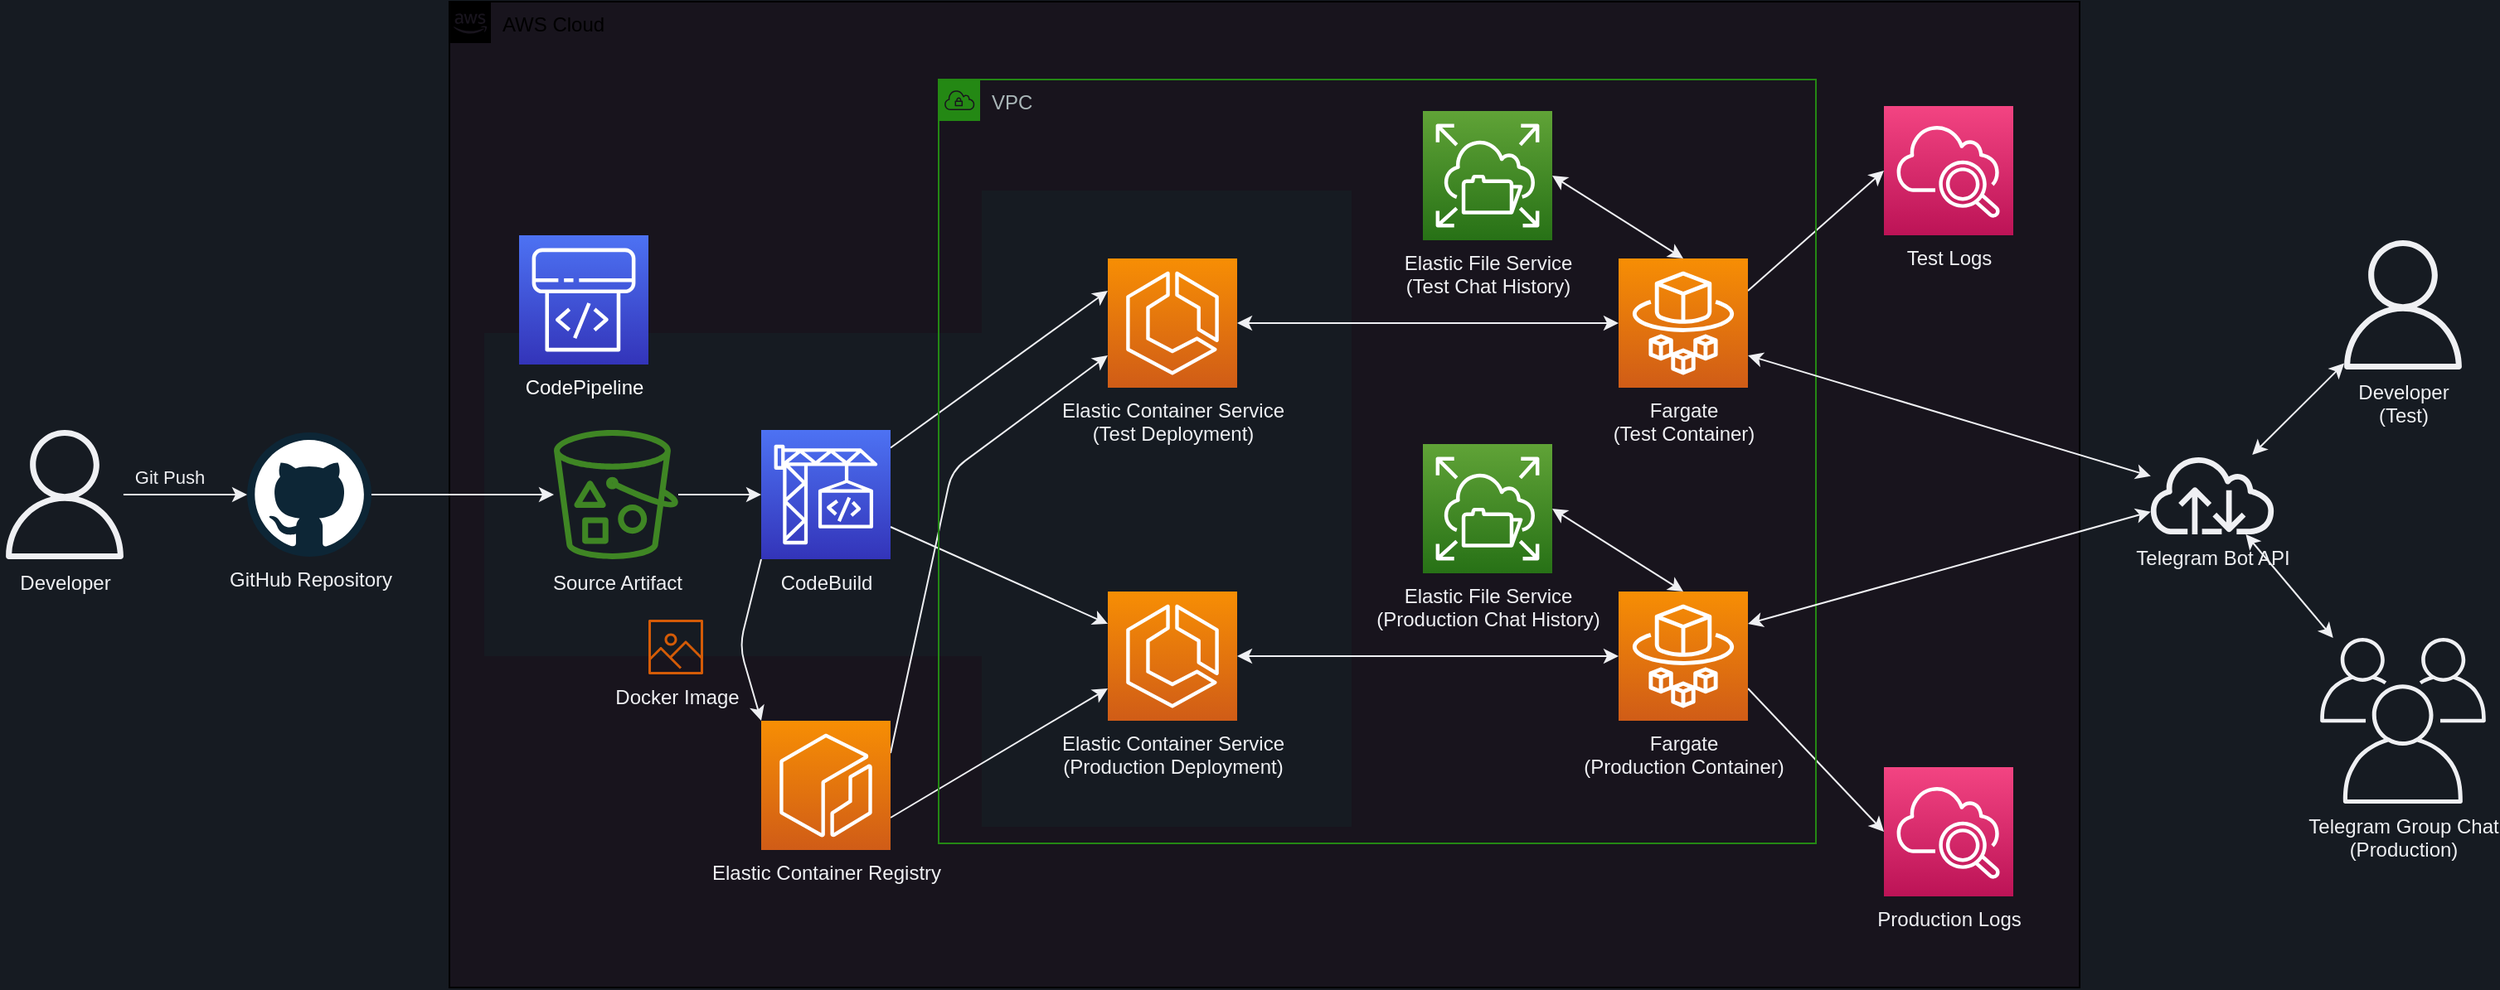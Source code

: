 <mxfile>
    <diagram id="OdDofp1JgSiZ3Kcg-Kp7" name="Page-1">
        <mxGraphModel dx="3449" dy="1312" grid="0" gridSize="10" guides="1" tooltips="1" connect="1" arrows="1" fold="1" page="1" pageScale="1" pageWidth="1600" pageHeight="900" background="#161b22" math="0" shadow="0">
            <root>
                <mxCell id="0"/>
                <mxCell id="1" parent="0"/>
                <mxCell id="11" value="AWS Cloud" style="points=[[0,0],[0.25,0],[0.5,0],[0.75,0],[1,0],[1,0.25],[1,0.5],[1,0.75],[1,1],[0.75,1],[0.5,1],[0.25,1],[0,1],[0,0.75],[0,0.5],[0,0.25]];outlineConnect=0;html=1;whiteSpace=wrap;fontSize=12;fontStyle=0;container=1;pointerEvents=0;collapsible=0;recursiveResize=0;shape=mxgraph.aws4.group;grIcon=mxgraph.aws4.group_aws_cloud_alt;verticalAlign=top;align=left;spacingLeft=30;dashed=0;fillColor=#18141D;fillStyle=solid;" vertex="1" parent="1">
                    <mxGeometry x="-1278" y="153" width="983" height="595" as="geometry"/>
                </mxCell>
                <mxCell id="62" value="" style="fillColor=#161b22;strokeColor=none;dashed=0;verticalAlign=top;fontStyle=0;fontColor=#EFF0F3;rounded=0;" vertex="1" parent="11">
                    <mxGeometry x="321" y="114" width="223" height="384" as="geometry"/>
                </mxCell>
                <mxCell id="14" value="" style="fillColor=#161b22;strokeColor=none;dashed=0;verticalAlign=top;fontStyle=0;fontColor=#EFF0F3;rounded=0;" vertex="1" parent="11">
                    <mxGeometry x="21" y="200" width="348" height="195" as="geometry"/>
                </mxCell>
                <mxCell id="4" value="&lt;font color=&quot;#ffffff&quot;&gt;CodePipeline&lt;/font&gt;" style="sketch=0;points=[[0,0,0],[0.25,0,0],[0.5,0,0],[0.75,0,0],[1,0,0],[0,1,0],[0.25,1,0],[0.5,1,0],[0.75,1,0],[1,1,0],[0,0.25,0],[0,0.5,0],[0,0.75,0],[1,0.25,0],[1,0.5,0],[1,0.75,0]];outlineConnect=0;fontColor=#232F3E;gradientColor=#4D72F3;gradientDirection=north;fillColor=#3334B9;strokeColor=#ffffff;dashed=0;verticalLabelPosition=bottom;verticalAlign=top;align=center;html=1;fontSize=12;fontStyle=0;aspect=fixed;shape=mxgraph.aws4.resourceIcon;resIcon=mxgraph.aws4.codepipeline;" vertex="1" parent="11">
                    <mxGeometry x="42" y="141" width="78" height="78" as="geometry"/>
                </mxCell>
                <mxCell id="32" style="edgeStyle=none;html=1;entryX=0;entryY=0;entryDx=0;entryDy=0;entryPerimeter=0;fontColor=#EFF0F3;exitX=0;exitY=1;exitDx=0;exitDy=0;exitPerimeter=0;strokeColor=#EFF0F3;" edge="1" parent="11" source="2" target="5">
                    <mxGeometry relative="1" as="geometry">
                        <Array as="points">
                            <mxPoint x="175" y="389"/>
                        </Array>
                    </mxGeometry>
                </mxCell>
                <mxCell id="36" value="" style="edgeStyle=none;html=1;fontColor=#EFF0F3;entryX=0;entryY=0.25;entryDx=0;entryDy=0;entryPerimeter=0;shadow=0;strokeColor=#EFF0F3;" edge="1" parent="11" source="2" target="31">
                    <mxGeometry relative="1" as="geometry"/>
                </mxCell>
                <mxCell id="65" style="edgeStyle=none;html=1;exitX=1;exitY=0.75;exitDx=0;exitDy=0;exitPerimeter=0;entryX=0;entryY=0.25;entryDx=0;entryDy=0;entryPerimeter=0;shadow=0;fontColor=#EFF0F3;strokeColor=#EFF0F3;" edge="1" parent="11" source="2" target="6">
                    <mxGeometry relative="1" as="geometry"/>
                </mxCell>
                <mxCell id="2" value="&lt;font color=&quot;#eff0f3&quot;&gt;CodeBuild&lt;/font&gt;" style="sketch=0;points=[[0,0,0],[0.25,0,0],[0.5,0,0],[0.75,0,0],[1,0,0],[0,1,0],[0.25,1,0],[0.5,1,0],[0.75,1,0],[1,1,0],[0,0.25,0],[0,0.5,0],[0,0.75,0],[1,0.25,0],[1,0.5,0],[1,0.75,0]];outlineConnect=0;fontColor=#232F3E;gradientColor=#4D72F3;gradientDirection=north;fillColor=#3334B9;strokeColor=#ffffff;dashed=0;verticalLabelPosition=bottom;verticalAlign=top;align=center;html=1;fontSize=12;fontStyle=0;aspect=fixed;shape=mxgraph.aws4.resourceIcon;resIcon=mxgraph.aws4.codebuild;" vertex="1" parent="11">
                    <mxGeometry x="188" y="258.5" width="78" height="78" as="geometry"/>
                </mxCell>
                <mxCell id="8" value="&lt;font color=&quot;#eff0f3&quot;&gt;Docker Image&lt;/font&gt;" style="sketch=0;outlineConnect=0;fontColor=#232F3E;gradientColor=none;fillColor=#D45B07;strokeColor=none;dashed=0;verticalLabelPosition=bottom;verticalAlign=top;align=center;html=1;fontSize=12;fontStyle=0;aspect=fixed;pointerEvents=1;shape=mxgraph.aws4.container_registry_image;" vertex="1" parent="11">
                    <mxGeometry x="120" y="373" width="33" height="33" as="geometry"/>
                </mxCell>
                <mxCell id="63" style="edgeStyle=none;html=1;exitX=1;exitY=0.25;exitDx=0;exitDy=0;exitPerimeter=0;entryX=0;entryY=0.75;entryDx=0;entryDy=0;entryPerimeter=0;shadow=0;fontColor=#EFF0F3;strokeColor=#EFF0F3;" edge="1" parent="11" source="5" target="31">
                    <mxGeometry relative="1" as="geometry">
                        <Array as="points">
                            <mxPoint x="303" y="283"/>
                        </Array>
                    </mxGeometry>
                </mxCell>
                <mxCell id="64" style="edgeStyle=none;html=1;exitX=1;exitY=0.75;exitDx=0;exitDy=0;exitPerimeter=0;entryX=0;entryY=0.75;entryDx=0;entryDy=0;entryPerimeter=0;shadow=0;fontColor=#EFF0F3;strokeColor=#EFF0F3;" edge="1" parent="11" source="5" target="6">
                    <mxGeometry relative="1" as="geometry"/>
                </mxCell>
                <mxCell id="5" value="&lt;font color=&quot;#eff0f3&quot;&gt;Elastic Container Registry&lt;/font&gt;" style="sketch=0;points=[[0,0,0],[0.25,0,0],[0.5,0,0],[0.75,0,0],[1,0,0],[0,1,0],[0.25,1,0],[0.5,1,0],[0.75,1,0],[1,1,0],[0,0.25,0],[0,0.5,0],[0,0.75,0],[1,0.25,0],[1,0.5,0],[1,0.75,0]];outlineConnect=0;fontColor=#232F3E;gradientColor=#F78E04;gradientDirection=north;fillColor=#D05C17;strokeColor=#ffffff;dashed=0;verticalLabelPosition=bottom;verticalAlign=top;align=center;html=1;fontSize=12;fontStyle=0;aspect=fixed;shape=mxgraph.aws4.resourceIcon;resIcon=mxgraph.aws4.ecr;" vertex="1" parent="11">
                    <mxGeometry x="188" y="434" width="78" height="78" as="geometry"/>
                </mxCell>
                <mxCell id="30" value="" style="edgeStyle=none;html=1;fontColor=#EFF0F3;strokeColor=#EFF0F3;" edge="1" parent="11" source="17" target="2">
                    <mxGeometry relative="1" as="geometry"/>
                </mxCell>
                <mxCell id="17" value="&lt;font color=&quot;#eff0f3&quot;&gt;Source Artifact&lt;/font&gt;" style="sketch=0;outlineConnect=0;fontColor=#232F3E;gradientColor=none;fillColor=#3F8624;strokeColor=none;dashed=0;verticalLabelPosition=bottom;verticalAlign=top;align=center;html=1;fontSize=12;fontStyle=0;aspect=fixed;pointerEvents=1;shape=mxgraph.aws4.bucket_with_objects;" vertex="1" parent="11">
                    <mxGeometry x="63" y="258.5" width="75" height="78" as="geometry"/>
                </mxCell>
                <mxCell id="67" style="edgeStyle=none;sketch=0;html=1;exitX=1;exitY=0.5;exitDx=0;exitDy=0;exitPerimeter=0;entryX=0;entryY=0.5;entryDx=0;entryDy=0;entryPerimeter=0;shadow=0;fontColor=#EFF0F3;startArrow=classic;startFill=1;strokeColor=#EFF0F3;" edge="1" parent="11" source="6" target="7">
                    <mxGeometry relative="1" as="geometry"/>
                </mxCell>
                <mxCell id="6" value="&lt;font color=&quot;#eff0f3&quot;&gt;Elastic Container Service&lt;br&gt;(Production Deployment)&lt;br&gt;&lt;/font&gt;" style="sketch=0;points=[[0,0,0],[0.25,0,0],[0.5,0,0],[0.75,0,0],[1,0,0],[0,1,0],[0.25,1,0],[0.5,1,0],[0.75,1,0],[1,1,0],[0,0.25,0],[0,0.5,0],[0,0.75,0],[1,0.25,0],[1,0.5,0],[1,0.75,0]];outlineConnect=0;fontColor=#232F3E;gradientColor=#F78E04;gradientDirection=north;fillColor=#D05C17;strokeColor=#ffffff;dashed=0;verticalLabelPosition=bottom;verticalAlign=top;align=center;html=1;fontSize=12;fontStyle=0;aspect=fixed;shape=mxgraph.aws4.resourceIcon;resIcon=mxgraph.aws4.ecs;" vertex="1" parent="11">
                    <mxGeometry x="397" y="356" width="78" height="78" as="geometry"/>
                </mxCell>
                <mxCell id="66" style="edgeStyle=none;html=1;exitX=1;exitY=0.5;exitDx=0;exitDy=0;exitPerimeter=0;entryX=0;entryY=0.5;entryDx=0;entryDy=0;entryPerimeter=0;shadow=0;fontColor=#EFF0F3;startArrow=classic;startFill=1;strokeColor=#EFF0F3;" edge="1" parent="11" source="31" target="38">
                    <mxGeometry relative="1" as="geometry"/>
                </mxCell>
                <mxCell id="31" value="&lt;font color=&quot;#eff0f3&quot;&gt;Elastic Container Service&lt;br&gt;(Test Deployment)&lt;br&gt;&lt;/font&gt;" style="sketch=0;points=[[0,0,0],[0.25,0,0],[0.5,0,0],[0.75,0,0],[1,0,0],[0,1,0],[0.25,1,0],[0.5,1,0],[0.75,1,0],[1,1,0],[0,0.25,0],[0,0.5,0],[0,0.75,0],[1,0.25,0],[1,0.5,0],[1,0.75,0]];outlineConnect=0;fontColor=#232F3E;gradientColor=#F78E04;gradientDirection=north;fillColor=#D05C17;strokeColor=#ffffff;dashed=0;verticalLabelPosition=bottom;verticalAlign=top;align=center;html=1;fontSize=12;fontStyle=0;aspect=fixed;shape=mxgraph.aws4.resourceIcon;resIcon=mxgraph.aws4.ecs;" vertex="1" parent="11">
                    <mxGeometry x="397" y="155" width="78" height="78" as="geometry"/>
                </mxCell>
                <mxCell id="76" style="edgeStyle=none;sketch=0;html=1;exitX=1;exitY=0.75;exitDx=0;exitDy=0;exitPerimeter=0;entryX=0;entryY=0.5;entryDx=0;entryDy=0;entryPerimeter=0;shadow=0;fontColor=#EFF0F3;startArrow=none;startFill=0;strokeColor=#EFF0F3;" edge="1" parent="11" source="7" target="61">
                    <mxGeometry relative="1" as="geometry"/>
                </mxCell>
                <mxCell id="7" value="&lt;font color=&quot;#eff0f3&quot;&gt;Fargate&lt;br&gt;(Production Container)&lt;br&gt;&lt;/font&gt;" style="sketch=0;points=[[0,0,0],[0.25,0,0],[0.5,0,0],[0.75,0,0],[1,0,0],[0,1,0],[0.25,1,0],[0.5,1,0],[0.75,1,0],[1,1,0],[0,0.25,0],[0,0.5,0],[0,0.75,0],[1,0.25,0],[1,0.5,0],[1,0.75,0]];outlineConnect=0;fontColor=#232F3E;gradientColor=#F78E04;gradientDirection=north;fillColor=#D05C17;strokeColor=#ffffff;dashed=0;verticalLabelPosition=bottom;verticalAlign=top;align=center;html=1;fontSize=12;fontStyle=0;aspect=fixed;shape=mxgraph.aws4.resourceIcon;resIcon=mxgraph.aws4.fargate;" vertex="1" parent="11">
                    <mxGeometry x="705" y="356" width="78" height="78" as="geometry"/>
                </mxCell>
                <mxCell id="75" style="edgeStyle=none;sketch=0;html=1;exitX=1;exitY=0.25;exitDx=0;exitDy=0;exitPerimeter=0;entryX=0;entryY=0.5;entryDx=0;entryDy=0;entryPerimeter=0;shadow=0;fontColor=#EFF0F3;startArrow=none;startFill=0;strokeColor=#EFF0F3;" edge="1" parent="11" source="38" target="70">
                    <mxGeometry relative="1" as="geometry"/>
                </mxCell>
                <mxCell id="38" value="&lt;font color=&quot;#eff0f3&quot;&gt;Fargate&lt;br&gt;(Test Container)&lt;br&gt;&lt;/font&gt;" style="sketch=0;points=[[0,0,0],[0.25,0,0],[0.5,0,0],[0.75,0,0],[1,0,0],[0,1,0],[0.25,1,0],[0.5,1,0],[0.75,1,0],[1,1,0],[0,0.25,0],[0,0.5,0],[0,0.75,0],[1,0.25,0],[1,0.5,0],[1,0.75,0]];outlineConnect=0;fontColor=#232F3E;gradientColor=#F78E04;gradientDirection=north;fillColor=#D05C17;strokeColor=#ffffff;dashed=0;verticalLabelPosition=bottom;verticalAlign=top;align=center;html=1;fontSize=12;fontStyle=0;aspect=fixed;shape=mxgraph.aws4.resourceIcon;resIcon=mxgraph.aws4.fargate;" vertex="1" parent="11">
                    <mxGeometry x="705" y="155" width="78" height="78" as="geometry"/>
                </mxCell>
                <mxCell id="68" style="edgeStyle=none;sketch=0;html=1;exitX=1;exitY=0.5;exitDx=0;exitDy=0;exitPerimeter=0;entryX=0.5;entryY=0;entryDx=0;entryDy=0;entryPerimeter=0;shadow=0;fontColor=#EFF0F3;startArrow=classic;startFill=1;strokeColor=#EFF0F3;" edge="1" parent="11" source="48" target="38">
                    <mxGeometry relative="1" as="geometry"/>
                </mxCell>
                <mxCell id="48" value="&lt;font color=&quot;#eff0f3&quot;&gt;Elastic File Service&lt;br&gt;(Test Chat History)&lt;br&gt;&lt;/font&gt;" style="sketch=0;points=[[0,0,0],[0.25,0,0],[0.5,0,0],[0.75,0,0],[1,0,0],[0,1,0],[0.25,1,0],[0.5,1,0],[0.75,1,0],[1,1,0],[0,0.25,0],[0,0.5,0],[0,0.75,0],[1,0.25,0],[1,0.5,0],[1,0.75,0]];outlineConnect=0;fontColor=#232F3E;gradientColor=#60A337;gradientDirection=north;fillColor=#277116;strokeColor=#ffffff;dashed=0;verticalLabelPosition=bottom;verticalAlign=top;align=center;html=1;fontSize=12;fontStyle=0;aspect=fixed;shape=mxgraph.aws4.resourceIcon;resIcon=mxgraph.aws4.elastic_file_system;" vertex="1" parent="11">
                    <mxGeometry x="587" y="66" width="78" height="78" as="geometry"/>
                </mxCell>
                <mxCell id="69" style="edgeStyle=none;sketch=0;html=1;exitX=1;exitY=0.5;exitDx=0;exitDy=0;exitPerimeter=0;entryX=0.5;entryY=0;entryDx=0;entryDy=0;entryPerimeter=0;shadow=0;fontColor=#EFF0F3;startArrow=classic;startFill=1;strokeColor=#EFF0F3;" edge="1" parent="11" source="18" target="7">
                    <mxGeometry relative="1" as="geometry"/>
                </mxCell>
                <mxCell id="18" value="&lt;font color=&quot;#eff0f3&quot;&gt;Elastic File Service&lt;br&gt;(Production Chat History)&lt;br&gt;&lt;/font&gt;" style="sketch=0;points=[[0,0,0],[0.25,0,0],[0.5,0,0],[0.75,0,0],[1,0,0],[0,1,0],[0.25,1,0],[0.5,1,0],[0.75,1,0],[1,1,0],[0,0.25,0],[0,0.5,0],[0,0.75,0],[1,0.25,0],[1,0.5,0],[1,0.75,0]];outlineConnect=0;fontColor=#232F3E;gradientColor=#60A337;gradientDirection=north;fillColor=#277116;strokeColor=#ffffff;dashed=0;verticalLabelPosition=bottom;verticalAlign=top;align=center;html=1;fontSize=12;fontStyle=0;aspect=fixed;shape=mxgraph.aws4.resourceIcon;resIcon=mxgraph.aws4.elastic_file_system;" vertex="1" parent="11">
                    <mxGeometry x="587" y="267" width="78" height="78" as="geometry"/>
                </mxCell>
                <mxCell id="60" value="VPC" style="points=[[0,0],[0.25,0],[0.5,0],[0.75,0],[1,0],[1,0.25],[1,0.5],[1,0.75],[1,1],[0.75,1],[0.5,1],[0.25,1],[0,1],[0,0.75],[0,0.5],[0,0.25]];outlineConnect=0;gradientColor=none;html=1;whiteSpace=wrap;fontSize=12;fontStyle=0;container=1;pointerEvents=0;collapsible=0;recursiveResize=0;shape=mxgraph.aws4.group;grIcon=mxgraph.aws4.group_vpc;strokeColor=#248814;fillColor=none;verticalAlign=top;align=left;spacingLeft=30;fontColor=#AAB7B8;dashed=0;rounded=0;" vertex="1" parent="11">
                    <mxGeometry x="295" y="47" width="529" height="461" as="geometry"/>
                </mxCell>
                <mxCell id="70" value="&lt;font color=&quot;#eff0f3&quot;&gt;Test Logs&lt;/font&gt;" style="sketch=0;points=[[0,0,0],[0.25,0,0],[0.5,0,0],[0.75,0,0],[1,0,0],[0,1,0],[0.25,1,0],[0.5,1,0],[0.75,1,0],[1,1,0],[0,0.25,0],[0,0.5,0],[0,0.75,0],[1,0.25,0],[1,0.5,0],[1,0.75,0]];points=[[0,0,0],[0.25,0,0],[0.5,0,0],[0.75,0,0],[1,0,0],[0,1,0],[0.25,1,0],[0.5,1,0],[0.75,1,0],[1,1,0],[0,0.25,0],[0,0.5,0],[0,0.75,0],[1,0.25,0],[1,0.5,0],[1,0.75,0]];outlineConnect=0;fontColor=#232F3E;gradientColor=#F34482;gradientDirection=north;fillColor=#BC1356;strokeColor=#ffffff;dashed=0;verticalLabelPosition=bottom;verticalAlign=top;align=center;html=1;fontSize=12;fontStyle=0;aspect=fixed;shape=mxgraph.aws4.resourceIcon;resIcon=mxgraph.aws4.cloudwatch_2;rounded=0;" vertex="1" parent="11">
                    <mxGeometry x="865" y="63" width="78" height="78" as="geometry"/>
                </mxCell>
                <mxCell id="61" value="&lt;font color=&quot;#eff0f3&quot;&gt;Production&amp;nbsp;Logs&lt;/font&gt;" style="sketch=0;points=[[0,0,0],[0.25,0,0],[0.5,0,0],[0.75,0,0],[1,0,0],[0,1,0],[0.25,1,0],[0.5,1,0],[0.75,1,0],[1,1,0],[0,0.25,0],[0,0.5,0],[0,0.75,0],[1,0.25,0],[1,0.5,0],[1,0.75,0]];points=[[0,0,0],[0.25,0,0],[0.5,0,0],[0.75,0,0],[1,0,0],[0,1,0],[0.25,1,0],[0.5,1,0],[0.75,1,0],[1,1,0],[0,0.25,0],[0,0.5,0],[0,0.75,0],[1,0.25,0],[1,0.5,0],[1,0.75,0]];outlineConnect=0;fontColor=#232F3E;gradientColor=#F34482;gradientDirection=north;fillColor=#BC1356;strokeColor=#ffffff;dashed=0;verticalLabelPosition=bottom;verticalAlign=top;align=center;html=1;fontSize=12;fontStyle=0;aspect=fixed;shape=mxgraph.aws4.resourceIcon;resIcon=mxgraph.aws4.cloudwatch_2;rounded=0;" vertex="1" parent="11">
                    <mxGeometry x="865" y="462" width="78" height="78" as="geometry"/>
                </mxCell>
                <mxCell id="29" value="" style="edgeStyle=none;html=1;fontColor=#EFF0F3;strokeColor=#EFF0F3;" edge="1" parent="1" source="3" target="17">
                    <mxGeometry relative="1" as="geometry"/>
                </mxCell>
                <mxCell id="3" value="&lt;font color=&quot;#eff0f3&quot;&gt;GitHub Repository&lt;/font&gt;" style="dashed=0;outlineConnect=0;html=1;align=center;labelPosition=center;verticalLabelPosition=bottom;verticalAlign=top;shape=mxgraph.weblogos.github" vertex="1" parent="1">
                    <mxGeometry x="-1400" y="413" width="75" height="75" as="geometry"/>
                </mxCell>
                <mxCell id="77" value="" style="edgeStyle=none;sketch=0;html=1;shadow=0;fontColor=#EFF0F3;startArrow=classic;startFill=1;strokeColor=#EFF0F3;" edge="1" parent="1" source="12" target="72">
                    <mxGeometry relative="1" as="geometry"/>
                </mxCell>
                <mxCell id="12" value="&lt;font color=&quot;#eff0f3&quot;&gt;Telegram Group Chat&lt;br&gt;(Production)&lt;br&gt;&lt;/font&gt;" style="sketch=0;outlineConnect=0;gradientColor=none;fontColor=#545B64;strokeColor=none;fillColor=#EFF0F3;dashed=0;verticalLabelPosition=bottom;verticalAlign=top;align=center;html=1;fontSize=12;fontStyle=0;aspect=fixed;shape=mxgraph.aws4.illustration_users;pointerEvents=1" vertex="1" parent="1">
                    <mxGeometry x="-150" y="537" width="100" height="100" as="geometry"/>
                </mxCell>
                <mxCell id="25" value="" style="edgeStyle=none;html=1;fontColor=#EFF0F3;strokeColor=#EFF0F3;" edge="1" parent="1" source="21" target="3">
                    <mxGeometry relative="1" as="geometry"/>
                </mxCell>
                <mxCell id="27" value="Git Push" style="edgeLabel;html=1;align=center;verticalAlign=middle;resizable=0;points=[];fontColor=#EFF0F3;labelBackgroundColor=none;" vertex="1" connectable="0" parent="25">
                    <mxGeometry x="0.252" y="-1" relative="1" as="geometry">
                        <mxPoint x="-19" y="-12" as="offset"/>
                    </mxGeometry>
                </mxCell>
                <mxCell id="21" value="&lt;font color=&quot;#eff0f3&quot;&gt;Developer&lt;/font&gt;" style="sketch=0;outlineConnect=0;fontColor=#232F3E;gradientColor=none;fillColor=#EFF0F3;strokeColor=none;dashed=0;verticalLabelPosition=bottom;verticalAlign=top;align=center;html=1;fontSize=12;fontStyle=0;aspect=fixed;pointerEvents=1;shape=mxgraph.aws4.user;rounded=0;" vertex="1" parent="1">
                    <mxGeometry x="-1549" y="411.5" width="78" height="78" as="geometry"/>
                </mxCell>
                <mxCell id="72" value="&lt;font color=&quot;#eff0f3&quot;&gt;Telegram Bot API&lt;/font&gt;" style="sketch=0;outlineConnect=0;fontColor=#232F3E;gradientColor=none;fillColor=#EFF0F3;strokeColor=none;dashed=0;verticalLabelPosition=bottom;verticalAlign=top;align=center;html=1;fontSize=12;fontStyle=0;aspect=fixed;pointerEvents=1;shape=mxgraph.aws4.internet;rounded=0;" vertex="1" parent="1">
                    <mxGeometry x="-254" y="426.5" width="78" height="48" as="geometry"/>
                </mxCell>
                <mxCell id="73" style="edgeStyle=none;sketch=0;html=1;exitX=1;exitY=0.75;exitDx=0;exitDy=0;exitPerimeter=0;shadow=0;fontColor=#EFF0F3;startArrow=classic;startFill=1;strokeColor=#EFF0F3;" edge="1" parent="1" source="38" target="72">
                    <mxGeometry relative="1" as="geometry"/>
                </mxCell>
                <mxCell id="74" style="edgeStyle=none;sketch=0;html=1;exitX=1;exitY=0.25;exitDx=0;exitDy=0;exitPerimeter=0;shadow=0;fontColor=#EFF0F3;startArrow=classic;startFill=1;strokeColor=#EFF0F3;" edge="1" parent="1" source="7" target="72">
                    <mxGeometry relative="1" as="geometry"/>
                </mxCell>
                <mxCell id="79" style="edgeStyle=none;sketch=0;html=1;shadow=0;fontColor=#EFF0F3;startArrow=classic;startFill=1;strokeColor=#EFF0F3;" edge="1" parent="1" source="78" target="72">
                    <mxGeometry relative="1" as="geometry"/>
                </mxCell>
                <mxCell id="78" value="&lt;font color=&quot;#eff0f3&quot;&gt;Developer&lt;br&gt;(Test)&lt;br&gt;&lt;/font&gt;" style="sketch=0;outlineConnect=0;fontColor=#232F3E;gradientColor=none;fillColor=#EFF0F3;strokeColor=none;dashed=0;verticalLabelPosition=bottom;verticalAlign=top;align=center;html=1;fontSize=12;fontStyle=0;aspect=fixed;pointerEvents=1;shape=mxgraph.aws4.user;rounded=0;" vertex="1" parent="1">
                    <mxGeometry x="-139" y="297" width="78" height="78" as="geometry"/>
                </mxCell>
            </root>
        </mxGraphModel>
    </diagram>
</mxfile>